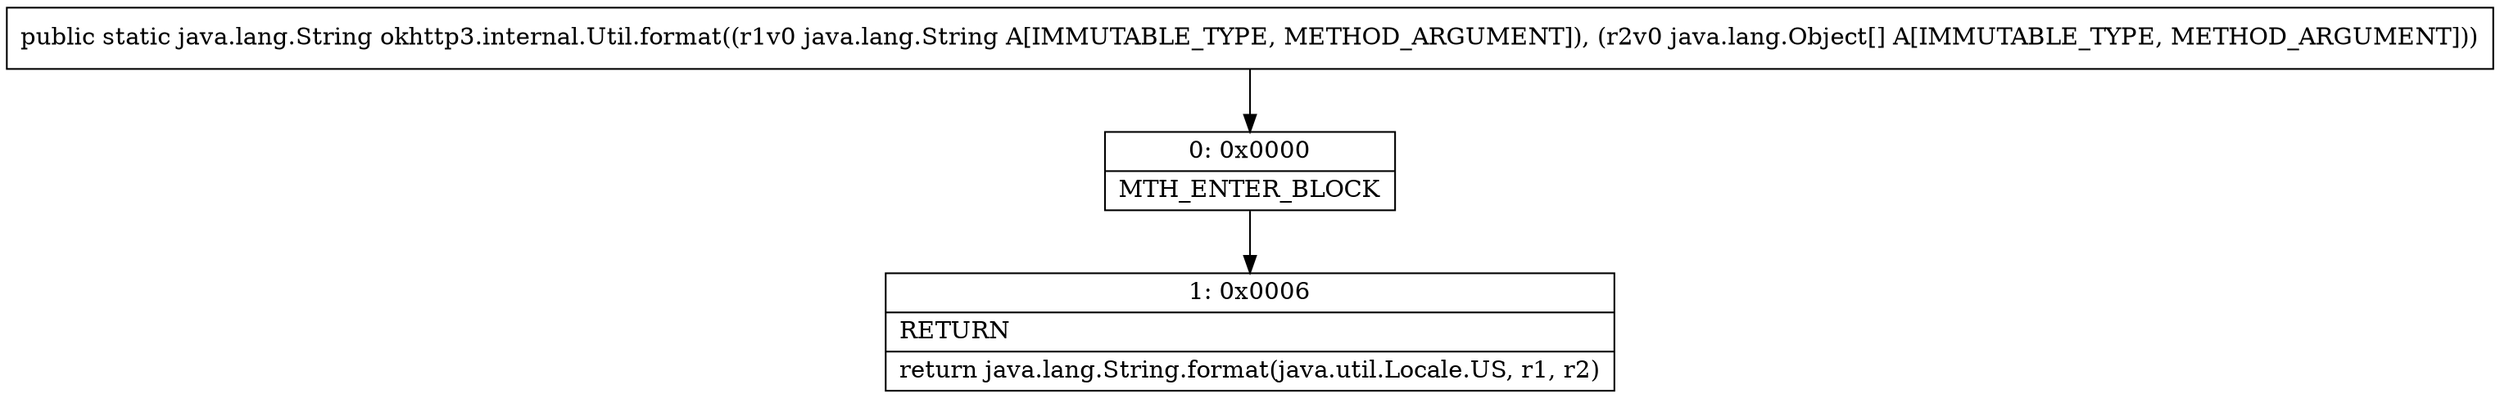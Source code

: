 digraph "CFG forokhttp3.internal.Util.format(Ljava\/lang\/String;[Ljava\/lang\/Object;)Ljava\/lang\/String;" {
Node_0 [shape=record,label="{0\:\ 0x0000|MTH_ENTER_BLOCK\l}"];
Node_1 [shape=record,label="{1\:\ 0x0006|RETURN\l|return java.lang.String.format(java.util.Locale.US, r1, r2)\l}"];
MethodNode[shape=record,label="{public static java.lang.String okhttp3.internal.Util.format((r1v0 java.lang.String A[IMMUTABLE_TYPE, METHOD_ARGUMENT]), (r2v0 java.lang.Object[] A[IMMUTABLE_TYPE, METHOD_ARGUMENT])) }"];
MethodNode -> Node_0;
Node_0 -> Node_1;
}

